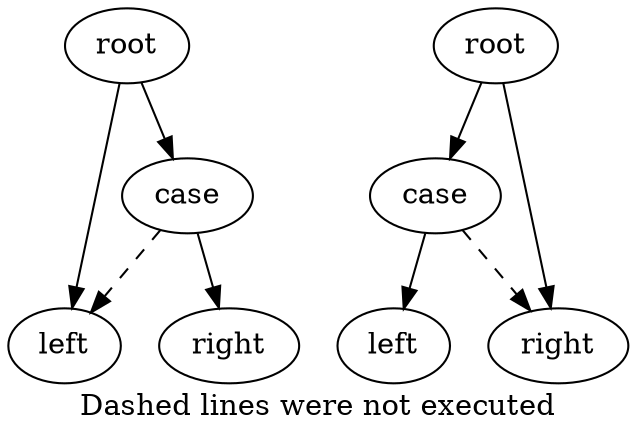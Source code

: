 digraph {
label="Dashed lines were not executed";

root1  [label="root"];
case1  [label="case"];
left1  [label="left"];
right1 [label="right"];

root1 -> case1;
case1 -> left1 [style=dashed];
case1 -> right1;
root1 -> left1;

root2  [label="root"];
case2  [label="case"];
left2  [label="left"];
right2 [label="right"];

root2 -> case2;
case2 -> left2;
case2 -> right2 [style=dashed];
root2 -> right2;
}
